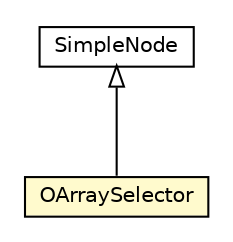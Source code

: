 #!/usr/local/bin/dot
#
# Class diagram 
# Generated by UMLGraph version R5_6-24-gf6e263 (http://www.umlgraph.org/)
#

digraph G {
	edge [fontname="Helvetica",fontsize=10,labelfontname="Helvetica",labelfontsize=10];
	node [fontname="Helvetica",fontsize=10,shape=plaintext];
	nodesep=0.25;
	ranksep=0.5;
	// com.orientechnologies.orient.core.sql.parser.OArraySelector
	c1321420 [label=<<table title="com.orientechnologies.orient.core.sql.parser.OArraySelector" border="0" cellborder="1" cellspacing="0" cellpadding="2" port="p" bgcolor="lemonChiffon" href="./OArraySelector.html">
		<tr><td><table border="0" cellspacing="0" cellpadding="1">
<tr><td align="center" balign="center"> OArraySelector </td></tr>
		</table></td></tr>
		</table>>, URL="./OArraySelector.html", fontname="Helvetica", fontcolor="black", fontsize=10.0];
	// com.orientechnologies.orient.core.sql.parser.SimpleNode
	c1321469 [label=<<table title="com.orientechnologies.orient.core.sql.parser.SimpleNode" border="0" cellborder="1" cellspacing="0" cellpadding="2" port="p" href="./SimpleNode.html">
		<tr><td><table border="0" cellspacing="0" cellpadding="1">
<tr><td align="center" balign="center"> SimpleNode </td></tr>
		</table></td></tr>
		</table>>, URL="./SimpleNode.html", fontname="Helvetica", fontcolor="black", fontsize=10.0];
	//com.orientechnologies.orient.core.sql.parser.OArraySelector extends com.orientechnologies.orient.core.sql.parser.SimpleNode
	c1321469:p -> c1321420:p [dir=back,arrowtail=empty];
}

